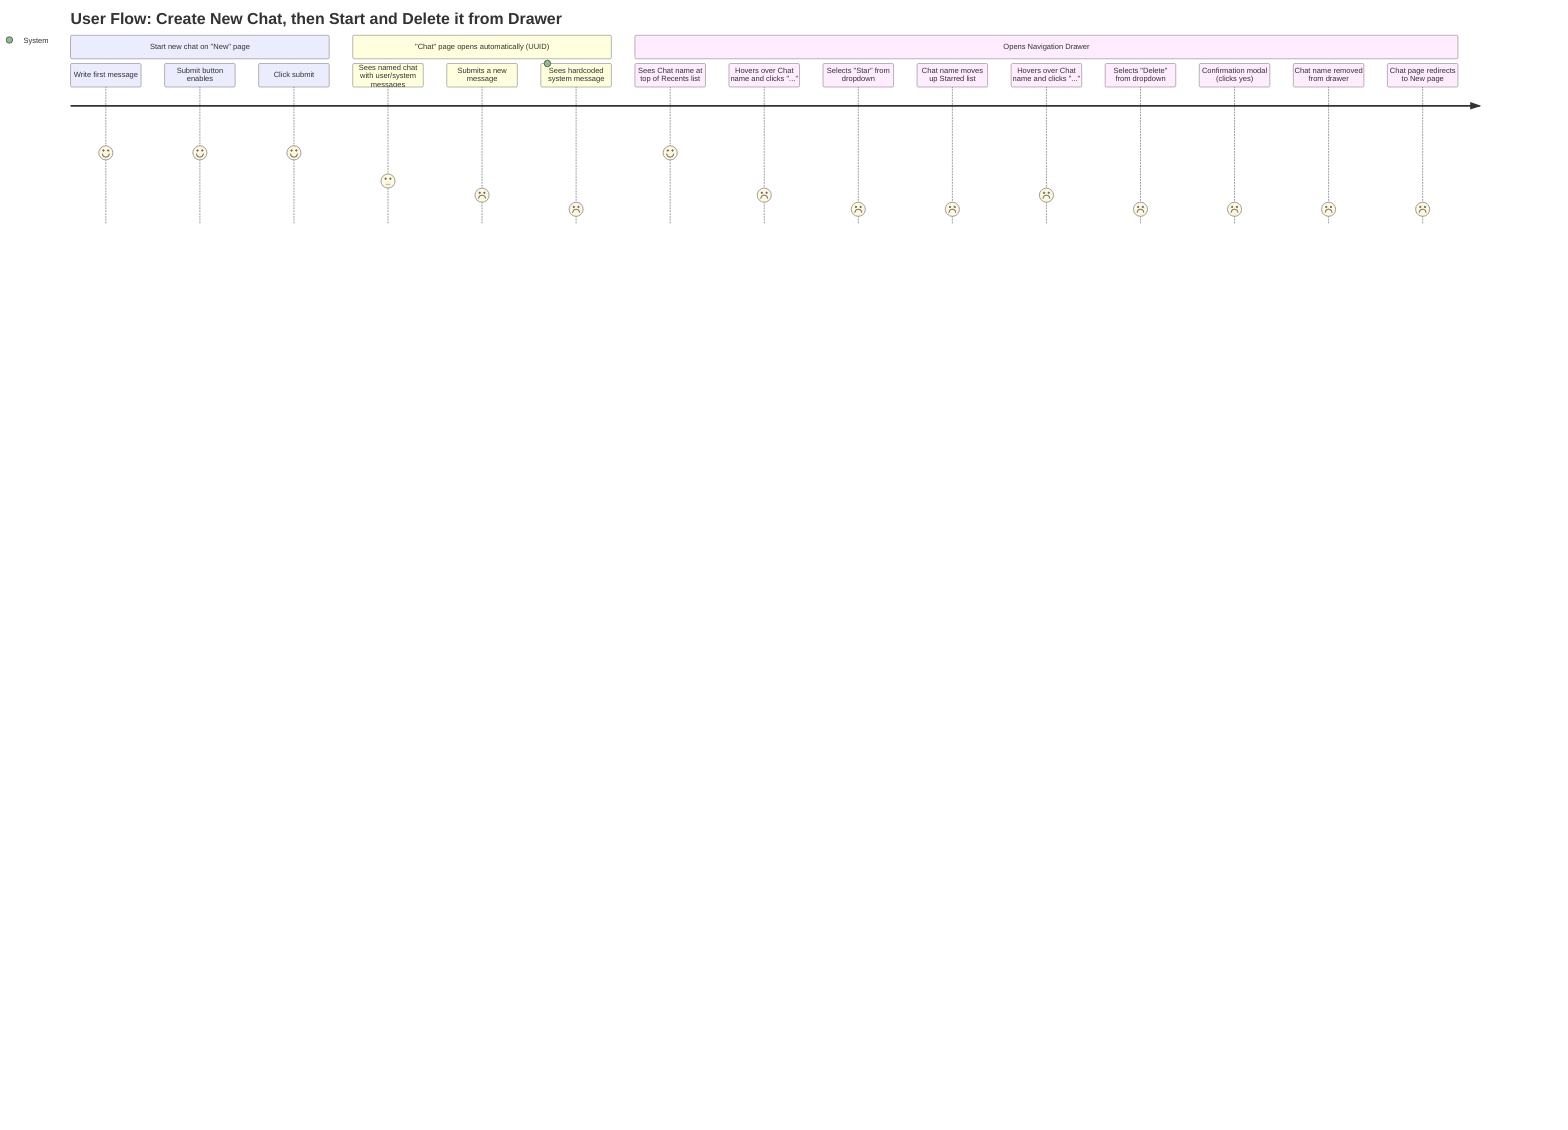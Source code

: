 journey
    title User Flow: Create New Chat, then Start and Delete it from Drawer
    section Start new chat on "New" page
      Write first message: 5
      Submit button enables: 5
      Click submit: 5
    section "Chat" page opens automatically (UUID)
      Sees named chat with user/system messages: 3
      Submits a new message: 2
      Sees hardcoded system message: 1: System
    section Opens Navigation Drawer
      Sees Chat name at top of Recents list: 5
      Hovers over Chat name and clicks "..." : 2
      Selects "Star" from dropdown: 1
      Chat name moves up Starred list: 1
      Hovers over Chat name and clicks "..." : 2
      Selects "Delete" from dropdown: 1
      Confirmation modal (clicks yes): 1
      Chat name removed from drawer: 1
      Chat page redirects to New page: 1